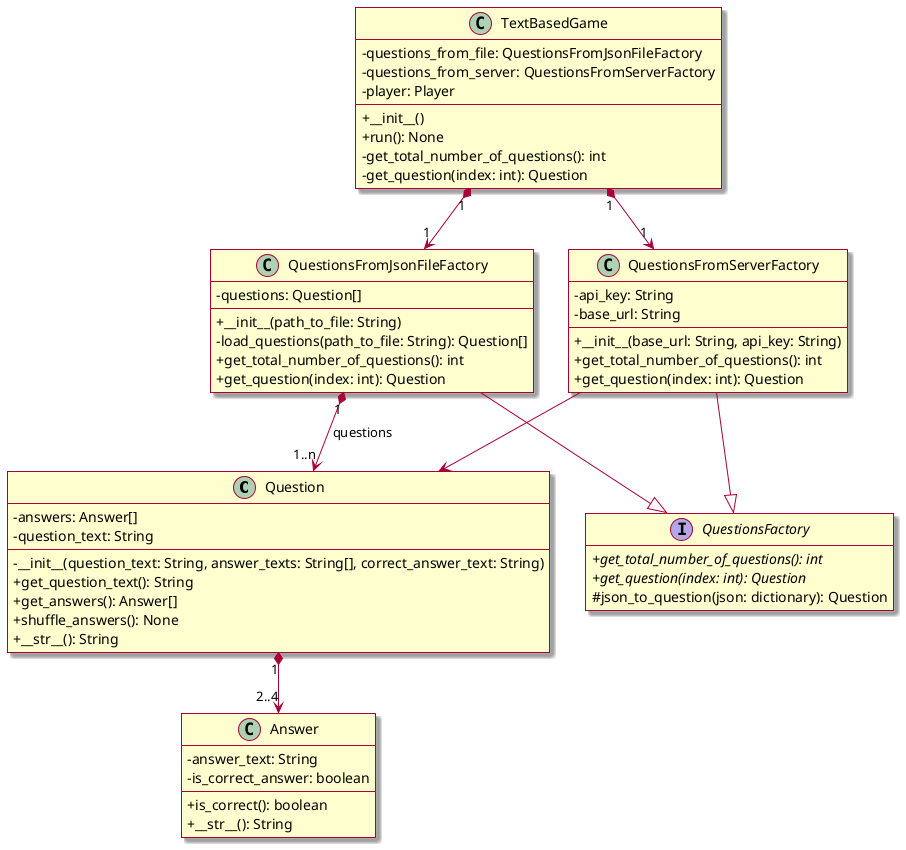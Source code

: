 @startuml
hide empty members
skin rose
skinparam classAttributeIconSize 0

class Question {
    - answers: Answer[]
    - question_text: String
    - __init__(question_text: String, answer_texts: String[], correct_answer_text: String)
    + get_question_text(): String
    + get_answers(): Answer[]
    + shuffle_answers(): None
    + __str__(): String
}

class Answer {
    - answer_text: String
    - is_correct_answer: boolean
    + is_correct(): boolean
    + __str__(): String
}

class QuestionsFromJsonFileFactory {
    - questions: Question[]
    + __init__(path_to_file: String)
    - load_questions(path_to_file: String): Question[]
    + get_total_number_of_questions(): int
    + get_question(index: int): Question
}

class QuestionsFromServerFactory {
    - api_key: String
    - base_url: String
    + __init__(base_url: String, api_key: String)
    + get_total_number_of_questions(): int
    + get_question(index: int): Question
}

interface QuestionsFactory {
    + {abstract} get_total_number_of_questions(): int
    + {abstract} get_question(index: int): Question
    # json_to_question(json: dictionary): Question
}

class TextBasedGame {
    - questions_from_file: QuestionsFromJsonFileFactory
    - questions_from_server: QuestionsFromServerFactory
    - player: Player
    + __init__()
    + run(): None
    - get_total_number_of_questions(): int
    - get_question(index: int): Question

}

Question "1" *--> "2..4" Answer
QuestionsFromJsonFileFactory "1" *--> "1..n" Question: questions
QuestionsFromServerFactory --> Question
QuestionsFromServerFactory --|> QuestionsFactory
QuestionsFromJsonFileFactory --|> QuestionsFactory
TextBasedGame "1" *--> "1" QuestionsFromJsonFileFactory
TextBasedGame "1" *--> "1" QuestionsFromServerFactory

@enduml